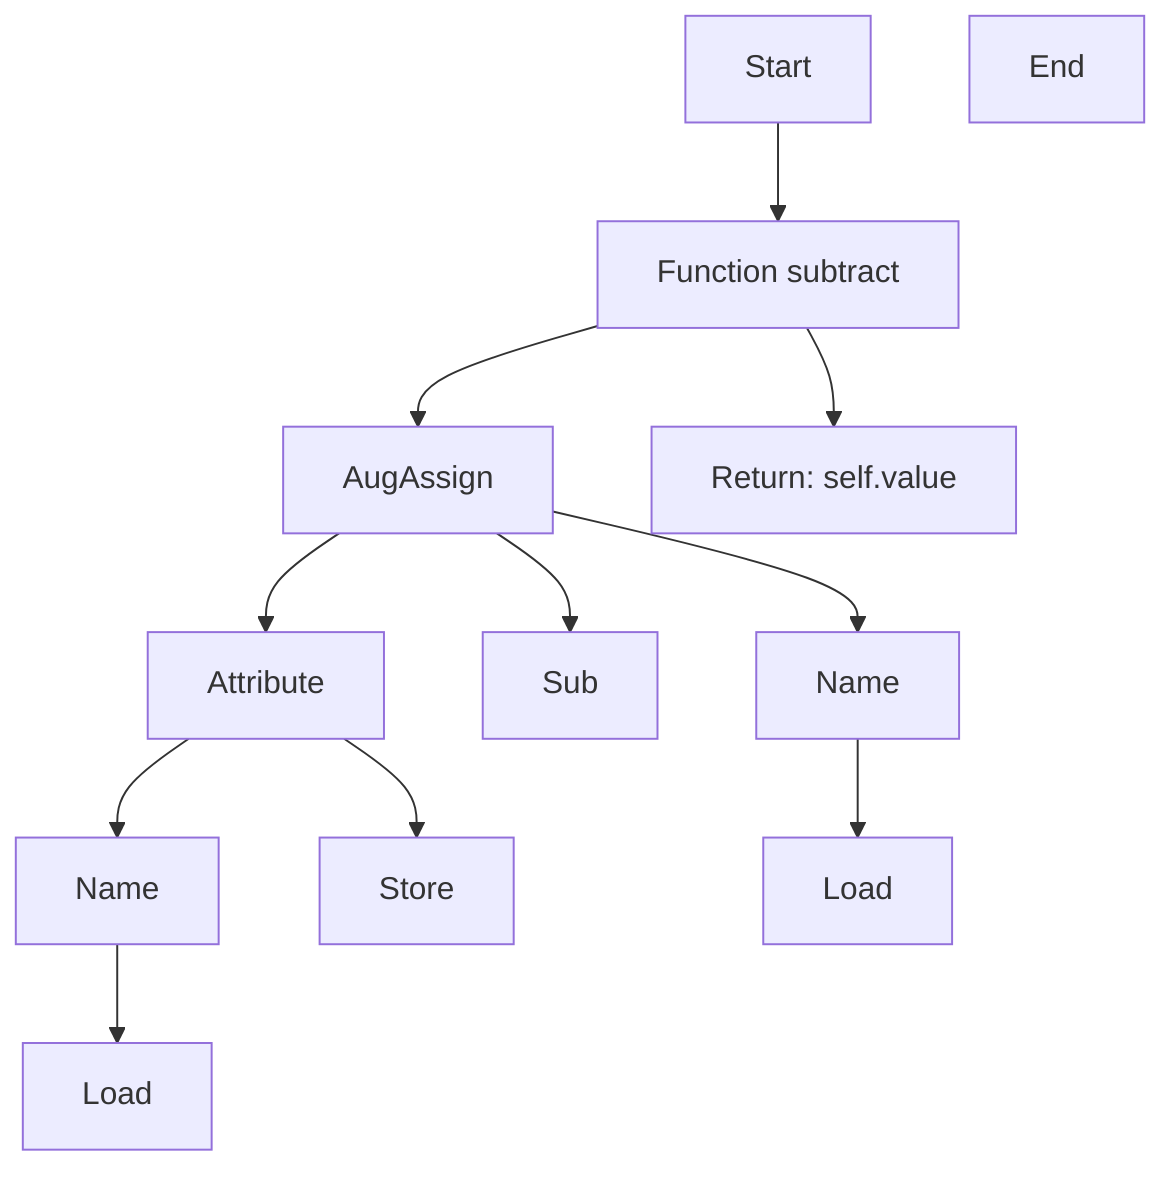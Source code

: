 flowchart TD
Start["Start"]
node1["Function subtract"]
Start --> node1
node2["AugAssign"]
node1 --> node2
node3["Attribute"]
node2 --> node3
node4["Name"]
node3 --> node4
node5["Load"]
node4 --> node5
node6["Store"]
node3 --> node6
node7["Sub"]
node2 --> node7
node8["Name"]
node2 --> node8
node9["Load"]
node8 --> node9
node10["Return: self.value"]
node1 --> node10
End["End"]